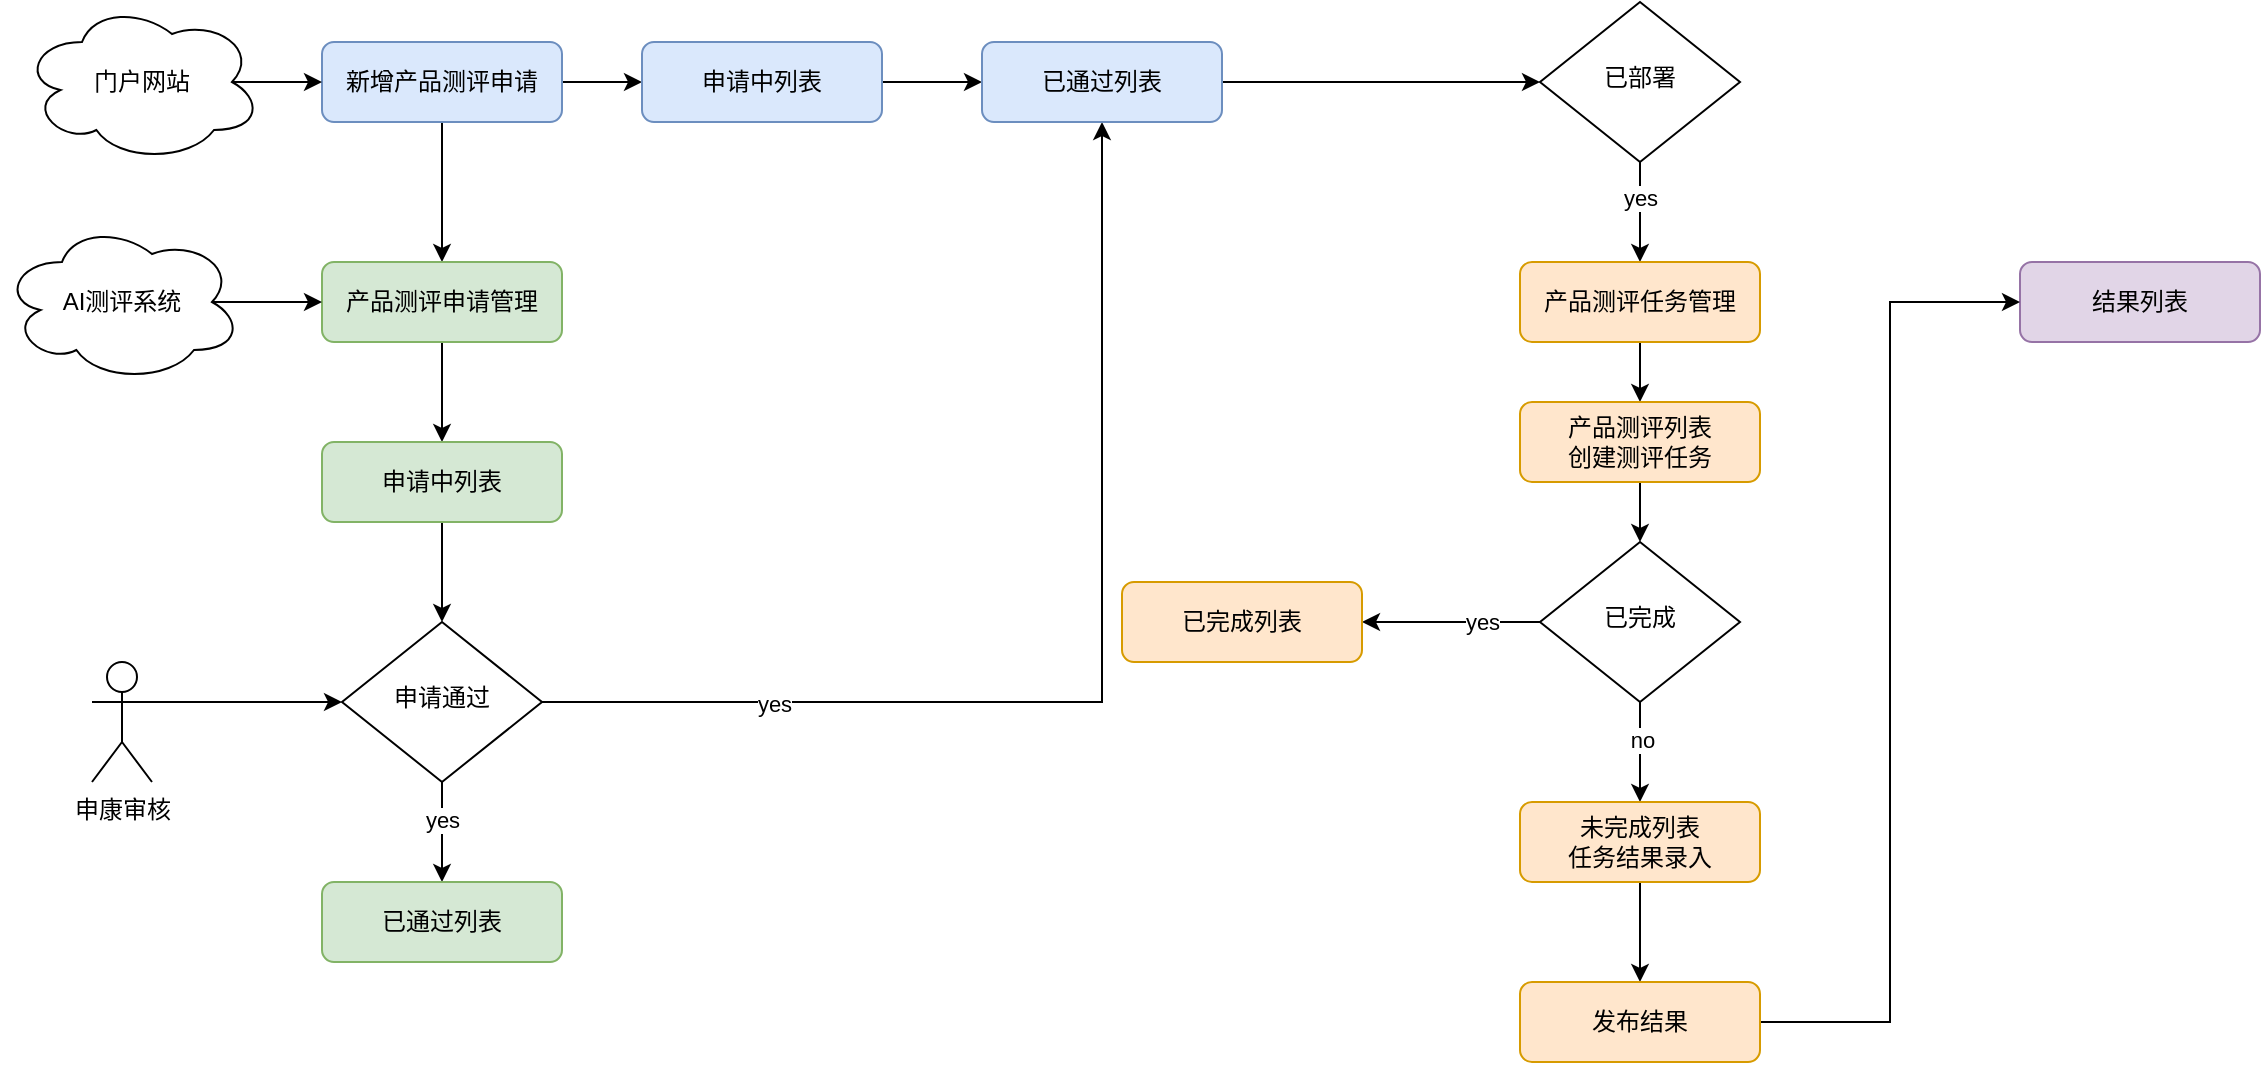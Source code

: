 <mxfile version="21.1.0" type="github">
  <diagram id="C5RBs43oDa-KdzZeNtuy" name="Page-1">
    <mxGraphModel dx="1562" dy="837" grid="1" gridSize="10" guides="1" tooltips="1" connect="1" arrows="1" fold="1" page="1" pageScale="1" pageWidth="827" pageHeight="1169" math="0" shadow="0">
      <root>
        <mxCell id="WIyWlLk6GJQsqaUBKTNV-0" />
        <mxCell id="WIyWlLk6GJQsqaUBKTNV-1" parent="WIyWlLk6GJQsqaUBKTNV-0" />
        <mxCell id="hAxZ9yAF2K7ig7bR9tEY-9" style="edgeStyle=orthogonalEdgeStyle;rounded=0;orthogonalLoop=1;jettySize=auto;html=1;exitX=0.5;exitY=1;exitDx=0;exitDy=0;" edge="1" parent="WIyWlLk6GJQsqaUBKTNV-1" source="WIyWlLk6GJQsqaUBKTNV-3" target="hAxZ9yAF2K7ig7bR9tEY-1">
          <mxGeometry relative="1" as="geometry" />
        </mxCell>
        <mxCell id="hAxZ9yAF2K7ig7bR9tEY-13" style="edgeStyle=orthogonalEdgeStyle;rounded=0;orthogonalLoop=1;jettySize=auto;html=1;exitX=1;exitY=0.5;exitDx=0;exitDy=0;" edge="1" parent="WIyWlLk6GJQsqaUBKTNV-1" source="WIyWlLk6GJQsqaUBKTNV-3" target="WIyWlLk6GJQsqaUBKTNV-7">
          <mxGeometry relative="1" as="geometry" />
        </mxCell>
        <mxCell id="WIyWlLk6GJQsqaUBKTNV-3" value="新增产品测评申请" style="rounded=1;whiteSpace=wrap;html=1;fontSize=12;glass=0;strokeWidth=1;shadow=0;fillColor=#dae8fc;strokeColor=#6c8ebf;" parent="WIyWlLk6GJQsqaUBKTNV-1" vertex="1">
          <mxGeometry x="160" y="80" width="120" height="40" as="geometry" />
        </mxCell>
        <mxCell id="hAxZ9yAF2K7ig7bR9tEY-22" style="edgeStyle=orthogonalEdgeStyle;rounded=0;orthogonalLoop=1;jettySize=auto;html=1;exitX=1;exitY=0.5;exitDx=0;exitDy=0;entryX=0;entryY=0.5;entryDx=0;entryDy=0;" edge="1" parent="WIyWlLk6GJQsqaUBKTNV-1" source="WIyWlLk6GJQsqaUBKTNV-7" target="hAxZ9yAF2K7ig7bR9tEY-21">
          <mxGeometry relative="1" as="geometry" />
        </mxCell>
        <mxCell id="WIyWlLk6GJQsqaUBKTNV-7" value="申请中列表" style="rounded=1;whiteSpace=wrap;html=1;fontSize=12;glass=0;strokeWidth=1;shadow=0;fillColor=#dae8fc;strokeColor=#6c8ebf;" parent="WIyWlLk6GJQsqaUBKTNV-1" vertex="1">
          <mxGeometry x="320" y="80" width="120" height="40" as="geometry" />
        </mxCell>
        <mxCell id="hAxZ9yAF2K7ig7bR9tEY-8" style="edgeStyle=orthogonalEdgeStyle;rounded=0;orthogonalLoop=1;jettySize=auto;html=1;exitX=0.5;exitY=1;exitDx=0;exitDy=0;" edge="1" parent="WIyWlLk6GJQsqaUBKTNV-1" source="hAxZ9yAF2K7ig7bR9tEY-1" target="hAxZ9yAF2K7ig7bR9tEY-14">
          <mxGeometry relative="1" as="geometry">
            <mxPoint x="220" y="260" as="targetPoint" />
          </mxGeometry>
        </mxCell>
        <mxCell id="hAxZ9yAF2K7ig7bR9tEY-1" value="产品测评申请管理" style="rounded=1;whiteSpace=wrap;html=1;fontSize=12;glass=0;strokeWidth=1;shadow=0;fillColor=#d5e8d4;strokeColor=#82b366;" vertex="1" parent="WIyWlLk6GJQsqaUBKTNV-1">
          <mxGeometry x="160" y="190" width="120" height="40" as="geometry" />
        </mxCell>
        <mxCell id="hAxZ9yAF2K7ig7bR9tEY-4" style="edgeStyle=orthogonalEdgeStyle;rounded=0;orthogonalLoop=1;jettySize=auto;html=1;exitX=0.875;exitY=0.5;exitDx=0;exitDy=0;exitPerimeter=0;" edge="1" parent="WIyWlLk6GJQsqaUBKTNV-1" source="hAxZ9yAF2K7ig7bR9tEY-2" target="WIyWlLk6GJQsqaUBKTNV-3">
          <mxGeometry relative="1" as="geometry" />
        </mxCell>
        <mxCell id="hAxZ9yAF2K7ig7bR9tEY-2" value="门户网站" style="ellipse;shape=cloud;whiteSpace=wrap;html=1;" vertex="1" parent="WIyWlLk6GJQsqaUBKTNV-1">
          <mxGeometry x="10" y="60" width="120" height="80" as="geometry" />
        </mxCell>
        <mxCell id="hAxZ9yAF2K7ig7bR9tEY-6" style="edgeStyle=orthogonalEdgeStyle;rounded=0;orthogonalLoop=1;jettySize=auto;html=1;exitX=0.875;exitY=0.5;exitDx=0;exitDy=0;exitPerimeter=0;" edge="1" parent="WIyWlLk6GJQsqaUBKTNV-1" source="hAxZ9yAF2K7ig7bR9tEY-5" target="hAxZ9yAF2K7ig7bR9tEY-1">
          <mxGeometry relative="1" as="geometry" />
        </mxCell>
        <mxCell id="hAxZ9yAF2K7ig7bR9tEY-5" value="AI测评系统" style="ellipse;shape=cloud;whiteSpace=wrap;html=1;" vertex="1" parent="WIyWlLk6GJQsqaUBKTNV-1">
          <mxGeometry y="170" width="120" height="80" as="geometry" />
        </mxCell>
        <mxCell id="hAxZ9yAF2K7ig7bR9tEY-19" style="edgeStyle=orthogonalEdgeStyle;rounded=0;orthogonalLoop=1;jettySize=auto;html=1;exitX=0.5;exitY=1;exitDx=0;exitDy=0;" edge="1" parent="WIyWlLk6GJQsqaUBKTNV-1" source="hAxZ9yAF2K7ig7bR9tEY-7" target="hAxZ9yAF2K7ig7bR9tEY-18">
          <mxGeometry relative="1" as="geometry" />
        </mxCell>
        <mxCell id="hAxZ9yAF2K7ig7bR9tEY-50" value="yes" style="edgeLabel;html=1;align=center;verticalAlign=middle;resizable=0;points=[];" vertex="1" connectable="0" parent="hAxZ9yAF2K7ig7bR9tEY-19">
          <mxGeometry x="-0.237" relative="1" as="geometry">
            <mxPoint as="offset" />
          </mxGeometry>
        </mxCell>
        <mxCell id="hAxZ9yAF2K7ig7bR9tEY-20" style="edgeStyle=orthogonalEdgeStyle;rounded=0;orthogonalLoop=1;jettySize=auto;html=1;exitX=1;exitY=0.5;exitDx=0;exitDy=0;entryX=0.5;entryY=1;entryDx=0;entryDy=0;" edge="1" parent="WIyWlLk6GJQsqaUBKTNV-1" source="hAxZ9yAF2K7ig7bR9tEY-7" target="hAxZ9yAF2K7ig7bR9tEY-21">
          <mxGeometry relative="1" as="geometry">
            <mxPoint x="620" y="180" as="targetPoint" />
          </mxGeometry>
        </mxCell>
        <mxCell id="hAxZ9yAF2K7ig7bR9tEY-49" value="yes" style="edgeLabel;html=1;align=center;verticalAlign=middle;resizable=0;points=[];" vertex="1" connectable="0" parent="hAxZ9yAF2K7ig7bR9tEY-20">
          <mxGeometry x="-0.593" y="-1" relative="1" as="geometry">
            <mxPoint as="offset" />
          </mxGeometry>
        </mxCell>
        <mxCell id="hAxZ9yAF2K7ig7bR9tEY-7" value="申请通过" style="rhombus;whiteSpace=wrap;html=1;shadow=0;fontFamily=Helvetica;fontSize=12;align=center;strokeWidth=1;spacing=6;spacingTop=-4;" vertex="1" parent="WIyWlLk6GJQsqaUBKTNV-1">
          <mxGeometry x="170" y="370" width="100" height="80" as="geometry" />
        </mxCell>
        <mxCell id="hAxZ9yAF2K7ig7bR9tEY-17" style="edgeStyle=orthogonalEdgeStyle;rounded=0;orthogonalLoop=1;jettySize=auto;html=1;exitX=0.5;exitY=1;exitDx=0;exitDy=0;" edge="1" parent="WIyWlLk6GJQsqaUBKTNV-1" source="hAxZ9yAF2K7ig7bR9tEY-14" target="hAxZ9yAF2K7ig7bR9tEY-7">
          <mxGeometry relative="1" as="geometry" />
        </mxCell>
        <mxCell id="hAxZ9yAF2K7ig7bR9tEY-14" value="申请中列表" style="rounded=1;whiteSpace=wrap;html=1;fontSize=12;glass=0;strokeWidth=1;shadow=0;fillColor=#d5e8d4;strokeColor=#82b366;" vertex="1" parent="WIyWlLk6GJQsqaUBKTNV-1">
          <mxGeometry x="160" y="280" width="120" height="40" as="geometry" />
        </mxCell>
        <mxCell id="hAxZ9yAF2K7ig7bR9tEY-18" value="已通过列表" style="rounded=1;whiteSpace=wrap;html=1;fontSize=12;glass=0;strokeWidth=1;shadow=0;fillColor=#d5e8d4;strokeColor=#82b366;" vertex="1" parent="WIyWlLk6GJQsqaUBKTNV-1">
          <mxGeometry x="160" y="500" width="120" height="40" as="geometry" />
        </mxCell>
        <mxCell id="hAxZ9yAF2K7ig7bR9tEY-26" style="edgeStyle=orthogonalEdgeStyle;rounded=0;orthogonalLoop=1;jettySize=auto;html=1;exitX=1;exitY=0.5;exitDx=0;exitDy=0;" edge="1" parent="WIyWlLk6GJQsqaUBKTNV-1" source="hAxZ9yAF2K7ig7bR9tEY-21" target="hAxZ9yAF2K7ig7bR9tEY-25">
          <mxGeometry relative="1" as="geometry" />
        </mxCell>
        <mxCell id="hAxZ9yAF2K7ig7bR9tEY-21" value="已通过列表" style="rounded=1;whiteSpace=wrap;html=1;fontSize=12;glass=0;strokeWidth=1;shadow=0;fillColor=#dae8fc;strokeColor=#6c8ebf;" vertex="1" parent="WIyWlLk6GJQsqaUBKTNV-1">
          <mxGeometry x="490" y="80" width="120" height="40" as="geometry" />
        </mxCell>
        <mxCell id="hAxZ9yAF2K7ig7bR9tEY-24" style="edgeStyle=orthogonalEdgeStyle;rounded=0;orthogonalLoop=1;jettySize=auto;html=1;entryX=0;entryY=0.5;entryDx=0;entryDy=0;exitX=1;exitY=0.333;exitDx=0;exitDy=0;exitPerimeter=0;" edge="1" parent="WIyWlLk6GJQsqaUBKTNV-1" source="hAxZ9yAF2K7ig7bR9tEY-29" target="hAxZ9yAF2K7ig7bR9tEY-7">
          <mxGeometry relative="1" as="geometry">
            <mxPoint x="105" y="410" as="sourcePoint" />
          </mxGeometry>
        </mxCell>
        <mxCell id="hAxZ9yAF2K7ig7bR9tEY-27" style="edgeStyle=orthogonalEdgeStyle;rounded=0;orthogonalLoop=1;jettySize=auto;html=1;exitX=0.5;exitY=1;exitDx=0;exitDy=0;" edge="1" parent="WIyWlLk6GJQsqaUBKTNV-1" source="hAxZ9yAF2K7ig7bR9tEY-25" target="hAxZ9yAF2K7ig7bR9tEY-28">
          <mxGeometry relative="1" as="geometry">
            <mxPoint x="639" y="640" as="targetPoint" />
          </mxGeometry>
        </mxCell>
        <mxCell id="hAxZ9yAF2K7ig7bR9tEY-48" value="yes" style="edgeLabel;html=1;align=center;verticalAlign=middle;resizable=0;points=[];" vertex="1" connectable="0" parent="hAxZ9yAF2K7ig7bR9tEY-27">
          <mxGeometry x="-0.305" relative="1" as="geometry">
            <mxPoint as="offset" />
          </mxGeometry>
        </mxCell>
        <mxCell id="hAxZ9yAF2K7ig7bR9tEY-25" value="已部署" style="rhombus;whiteSpace=wrap;html=1;shadow=0;fontFamily=Helvetica;fontSize=12;align=center;strokeWidth=1;spacing=6;spacingTop=-4;" vertex="1" parent="WIyWlLk6GJQsqaUBKTNV-1">
          <mxGeometry x="769" y="60" width="100" height="80" as="geometry" />
        </mxCell>
        <mxCell id="hAxZ9yAF2K7ig7bR9tEY-35" style="edgeStyle=orthogonalEdgeStyle;rounded=0;orthogonalLoop=1;jettySize=auto;html=1;exitX=0.5;exitY=1;exitDx=0;exitDy=0;" edge="1" parent="WIyWlLk6GJQsqaUBKTNV-1" source="hAxZ9yAF2K7ig7bR9tEY-28" target="hAxZ9yAF2K7ig7bR9tEY-34">
          <mxGeometry relative="1" as="geometry" />
        </mxCell>
        <mxCell id="hAxZ9yAF2K7ig7bR9tEY-28" value="产品测评任务管理" style="rounded=1;whiteSpace=wrap;html=1;fontSize=12;glass=0;strokeWidth=1;shadow=0;fillColor=#ffe6cc;strokeColor=#d79b00;" vertex="1" parent="WIyWlLk6GJQsqaUBKTNV-1">
          <mxGeometry x="759" y="190" width="120" height="40" as="geometry" />
        </mxCell>
        <mxCell id="hAxZ9yAF2K7ig7bR9tEY-29" value="申康审核" style="shape=umlActor;verticalLabelPosition=bottom;verticalAlign=top;html=1;outlineConnect=0;" vertex="1" parent="WIyWlLk6GJQsqaUBKTNV-1">
          <mxGeometry x="45" y="390" width="30" height="60" as="geometry" />
        </mxCell>
        <mxCell id="hAxZ9yAF2K7ig7bR9tEY-39" style="edgeStyle=orthogonalEdgeStyle;rounded=0;orthogonalLoop=1;jettySize=auto;html=1;exitX=0.5;exitY=1;exitDx=0;exitDy=0;" edge="1" parent="WIyWlLk6GJQsqaUBKTNV-1" source="hAxZ9yAF2K7ig7bR9tEY-34" target="hAxZ9yAF2K7ig7bR9tEY-38">
          <mxGeometry relative="1" as="geometry" />
        </mxCell>
        <mxCell id="hAxZ9yAF2K7ig7bR9tEY-34" value="产品测评列表&lt;br&gt;创建测评任务" style="rounded=1;whiteSpace=wrap;html=1;fontSize=12;glass=0;strokeWidth=1;shadow=0;fillColor=#ffe6cc;strokeColor=#d79b00;" vertex="1" parent="WIyWlLk6GJQsqaUBKTNV-1">
          <mxGeometry x="759" y="260" width="120" height="40" as="geometry" />
        </mxCell>
        <mxCell id="hAxZ9yAF2K7ig7bR9tEY-52" style="edgeStyle=orthogonalEdgeStyle;rounded=0;orthogonalLoop=1;jettySize=auto;html=1;exitX=0.5;exitY=1;exitDx=0;exitDy=0;" edge="1" parent="WIyWlLk6GJQsqaUBKTNV-1" source="hAxZ9yAF2K7ig7bR9tEY-38" target="hAxZ9yAF2K7ig7bR9tEY-51">
          <mxGeometry relative="1" as="geometry" />
        </mxCell>
        <mxCell id="hAxZ9yAF2K7ig7bR9tEY-55" value="no" style="edgeLabel;html=1;align=center;verticalAlign=middle;resizable=0;points=[];" vertex="1" connectable="0" parent="hAxZ9yAF2K7ig7bR9tEY-52">
          <mxGeometry x="-0.24" y="1" relative="1" as="geometry">
            <mxPoint as="offset" />
          </mxGeometry>
        </mxCell>
        <mxCell id="hAxZ9yAF2K7ig7bR9tEY-57" style="edgeStyle=orthogonalEdgeStyle;rounded=0;orthogonalLoop=1;jettySize=auto;html=1;exitX=0;exitY=0.5;exitDx=0;exitDy=0;" edge="1" parent="WIyWlLk6GJQsqaUBKTNV-1" source="hAxZ9yAF2K7ig7bR9tEY-38" target="hAxZ9yAF2K7ig7bR9tEY-56">
          <mxGeometry relative="1" as="geometry" />
        </mxCell>
        <mxCell id="hAxZ9yAF2K7ig7bR9tEY-58" value="yes" style="edgeLabel;html=1;align=center;verticalAlign=middle;resizable=0;points=[];" vertex="1" connectable="0" parent="hAxZ9yAF2K7ig7bR9tEY-57">
          <mxGeometry x="-0.632" relative="1" as="geometry">
            <mxPoint x="-13" as="offset" />
          </mxGeometry>
        </mxCell>
        <mxCell id="hAxZ9yAF2K7ig7bR9tEY-38" value="已完成" style="rhombus;whiteSpace=wrap;html=1;shadow=0;fontFamily=Helvetica;fontSize=12;align=center;strokeWidth=1;spacing=6;spacingTop=-4;" vertex="1" parent="WIyWlLk6GJQsqaUBKTNV-1">
          <mxGeometry x="769" y="330" width="100" height="80" as="geometry" />
        </mxCell>
        <mxCell id="hAxZ9yAF2K7ig7bR9tEY-46" style="edgeStyle=orthogonalEdgeStyle;rounded=0;orthogonalLoop=1;jettySize=auto;html=1;" edge="1" parent="WIyWlLk6GJQsqaUBKTNV-1" source="hAxZ9yAF2K7ig7bR9tEY-51" target="hAxZ9yAF2K7ig7bR9tEY-45">
          <mxGeometry relative="1" as="geometry">
            <mxPoint x="819.0" y="580" as="sourcePoint" />
          </mxGeometry>
        </mxCell>
        <mxCell id="hAxZ9yAF2K7ig7bR9tEY-44" value="结果列表" style="rounded=1;whiteSpace=wrap;html=1;fontSize=12;glass=0;strokeWidth=1;shadow=0;fillColor=#e1d5e7;strokeColor=#9673a6;" vertex="1" parent="WIyWlLk6GJQsqaUBKTNV-1">
          <mxGeometry x="1009" y="190" width="120" height="40" as="geometry" />
        </mxCell>
        <mxCell id="hAxZ9yAF2K7ig7bR9tEY-47" style="edgeStyle=orthogonalEdgeStyle;rounded=0;orthogonalLoop=1;jettySize=auto;html=1;exitX=1;exitY=0.5;exitDx=0;exitDy=0;entryX=0;entryY=0.5;entryDx=0;entryDy=0;" edge="1" parent="WIyWlLk6GJQsqaUBKTNV-1" source="hAxZ9yAF2K7ig7bR9tEY-45" target="hAxZ9yAF2K7ig7bR9tEY-44">
          <mxGeometry relative="1" as="geometry" />
        </mxCell>
        <mxCell id="hAxZ9yAF2K7ig7bR9tEY-45" value="发布结果" style="rounded=1;whiteSpace=wrap;html=1;fontSize=12;glass=0;strokeWidth=1;shadow=0;fillColor=#ffe6cc;strokeColor=#d79b00;" vertex="1" parent="WIyWlLk6GJQsqaUBKTNV-1">
          <mxGeometry x="759" y="550" width="120" height="40" as="geometry" />
        </mxCell>
        <mxCell id="hAxZ9yAF2K7ig7bR9tEY-51" value="未完成列表&lt;br&gt;任务结果录入" style="rounded=1;whiteSpace=wrap;html=1;fontSize=12;glass=0;strokeWidth=1;shadow=0;fillColor=#ffe6cc;strokeColor=#d79b00;" vertex="1" parent="WIyWlLk6GJQsqaUBKTNV-1">
          <mxGeometry x="759" y="460" width="120" height="40" as="geometry" />
        </mxCell>
        <mxCell id="hAxZ9yAF2K7ig7bR9tEY-56" value="已完成列表" style="rounded=1;whiteSpace=wrap;html=1;fontSize=12;glass=0;strokeWidth=1;shadow=0;fillColor=#ffe6cc;strokeColor=#d79b00;" vertex="1" parent="WIyWlLk6GJQsqaUBKTNV-1">
          <mxGeometry x="560" y="350" width="120" height="40" as="geometry" />
        </mxCell>
      </root>
    </mxGraphModel>
  </diagram>
</mxfile>
